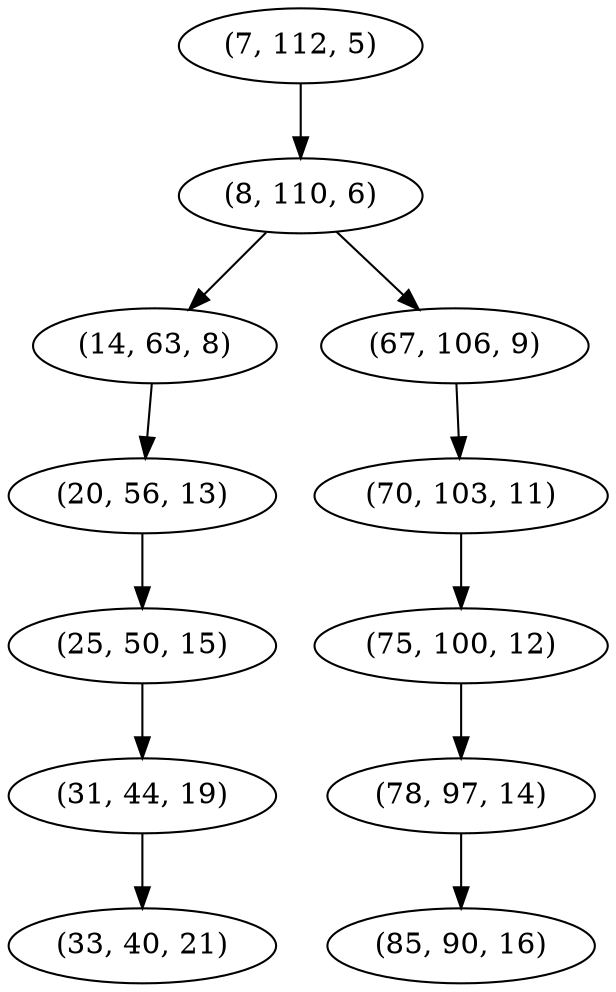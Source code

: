 digraph tree {
    "(7, 112, 5)";
    "(8, 110, 6)";
    "(14, 63, 8)";
    "(20, 56, 13)";
    "(25, 50, 15)";
    "(31, 44, 19)";
    "(33, 40, 21)";
    "(67, 106, 9)";
    "(70, 103, 11)";
    "(75, 100, 12)";
    "(78, 97, 14)";
    "(85, 90, 16)";
    "(7, 112, 5)" -> "(8, 110, 6)";
    "(8, 110, 6)" -> "(14, 63, 8)";
    "(8, 110, 6)" -> "(67, 106, 9)";
    "(14, 63, 8)" -> "(20, 56, 13)";
    "(20, 56, 13)" -> "(25, 50, 15)";
    "(25, 50, 15)" -> "(31, 44, 19)";
    "(31, 44, 19)" -> "(33, 40, 21)";
    "(67, 106, 9)" -> "(70, 103, 11)";
    "(70, 103, 11)" -> "(75, 100, 12)";
    "(75, 100, 12)" -> "(78, 97, 14)";
    "(78, 97, 14)" -> "(85, 90, 16)";
}
